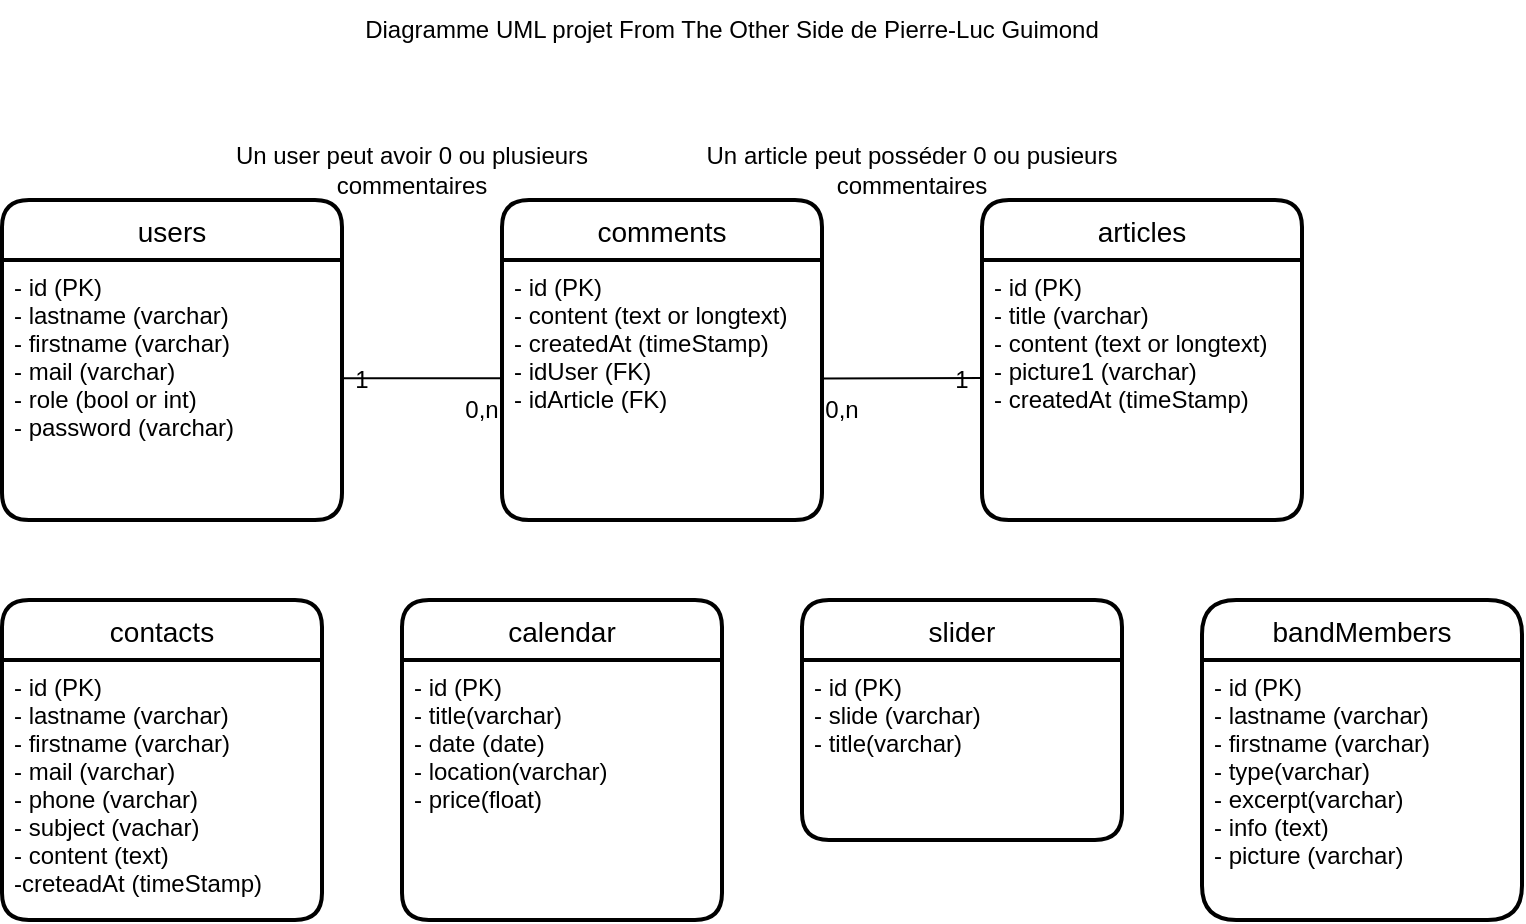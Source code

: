 <mxfile version="16.6.4" type="device"><diagram id="pUfuhi-VIunEiAKqN81J" name="Page-1"><mxGraphModel dx="1181" dy="450" grid="1" gridSize="10" guides="1" tooltips="1" connect="1" arrows="1" fold="1" page="1" pageScale="1" pageWidth="827" pageHeight="1169" math="0" shadow="0"><root><mxCell id="0"/><mxCell id="1" parent="0"/><mxCell id="ts5Azh1gfIHkk4haJoiX-1" value="users" style="swimlane;childLayout=stackLayout;horizontal=1;startSize=30;horizontalStack=0;rounded=1;fontSize=14;fontStyle=0;strokeWidth=2;resizeParent=0;resizeLast=1;shadow=0;dashed=0;align=center;" parent="1" vertex="1"><mxGeometry x="40" y="120" width="170" height="160" as="geometry"/></mxCell><mxCell id="ts5Azh1gfIHkk4haJoiX-2" value="- id (PK)&#10;- lastname (varchar)&#10;- firstname (varchar)&#10;- mail (varchar)&#10;- role (bool or int)&#10;- password (varchar)" style="align=left;strokeColor=none;fillColor=none;spacingLeft=4;fontSize=12;verticalAlign=top;resizable=0;rotatable=0;part=1;" parent="ts5Azh1gfIHkk4haJoiX-1" vertex="1"><mxGeometry y="30" width="170" height="130" as="geometry"/></mxCell><mxCell id="ts5Azh1gfIHkk4haJoiX-3" value="articles" style="swimlane;childLayout=stackLayout;horizontal=1;startSize=30;horizontalStack=0;rounded=1;fontSize=14;fontStyle=0;strokeWidth=2;resizeParent=0;resizeLast=1;shadow=0;dashed=0;align=center;" parent="1" vertex="1"><mxGeometry x="530" y="120" width="160" height="160" as="geometry"/></mxCell><mxCell id="ts5Azh1gfIHkk4haJoiX-4" value="- id (PK)&#10;- title (varchar)&#10;- content (text or longtext)&#10;- picture1 (varchar)&#10;- createdAt (timeStamp)&#10;" style="align=left;strokeColor=none;fillColor=none;spacingLeft=4;fontSize=12;verticalAlign=top;resizable=0;rotatable=0;part=1;" parent="ts5Azh1gfIHkk4haJoiX-3" vertex="1"><mxGeometry y="30" width="160" height="130" as="geometry"/></mxCell><mxCell id="ts5Azh1gfIHkk4haJoiX-8" value="comments" style="swimlane;childLayout=stackLayout;horizontal=1;startSize=30;horizontalStack=0;rounded=1;fontSize=14;fontStyle=0;strokeWidth=2;resizeParent=0;resizeLast=1;shadow=0;dashed=0;align=center;" parent="1" vertex="1"><mxGeometry x="290" y="120" width="160" height="160" as="geometry"/></mxCell><mxCell id="ts5Azh1gfIHkk4haJoiX-9" value="- id (PK)&#10;- content (text or longtext)&#10;- createdAt (timeStamp)&#10;- idUser (FK)&#10;- idArticle (FK)" style="align=left;strokeColor=none;fillColor=none;spacingLeft=4;fontSize=12;verticalAlign=top;resizable=0;rotatable=0;part=1;" parent="ts5Azh1gfIHkk4haJoiX-8" vertex="1"><mxGeometry y="30" width="160" height="130" as="geometry"/></mxCell><mxCell id="ts5Azh1gfIHkk4haJoiX-10" value="contacts" style="swimlane;childLayout=stackLayout;horizontal=1;startSize=30;horizontalStack=0;rounded=1;fontSize=14;fontStyle=0;strokeWidth=2;resizeParent=0;resizeLast=1;shadow=0;dashed=0;align=center;" parent="1" vertex="1"><mxGeometry x="40" y="320" width="160" height="160" as="geometry"/></mxCell><mxCell id="ts5Azh1gfIHkk4haJoiX-11" value="- id (PK)&#10;- lastname (varchar)&#10;- firstname (varchar)&#10;- mail (varchar)&#10;- phone (varchar)&#10;- subject (vachar)&#10;- content (text)&#10;-creteadAt (timeStamp)&#10;&#10;" style="align=left;strokeColor=none;fillColor=none;spacingLeft=4;fontSize=12;verticalAlign=top;resizable=0;rotatable=0;part=1;" parent="ts5Azh1gfIHkk4haJoiX-10" vertex="1"><mxGeometry y="30" width="160" height="130" as="geometry"/></mxCell><mxCell id="ts5Azh1gfIHkk4haJoiX-15" value="calendar" style="swimlane;childLayout=stackLayout;horizontal=1;startSize=30;horizontalStack=0;rounded=1;fontSize=14;fontStyle=0;strokeWidth=2;resizeParent=0;resizeLast=1;shadow=0;dashed=0;align=center;" parent="1" vertex="1"><mxGeometry x="240" y="320" width="160" height="160" as="geometry"/></mxCell><mxCell id="ts5Azh1gfIHkk4haJoiX-16" value="- id (PK)&#10;- title(varchar)&#10;- date (date)&#10;- location(varchar)&#10;- price(float)&#10;&#10;" style="align=left;strokeColor=none;fillColor=none;spacingLeft=4;fontSize=12;verticalAlign=top;resizable=0;rotatable=0;part=1;" parent="ts5Azh1gfIHkk4haJoiX-15" vertex="1"><mxGeometry y="30" width="160" height="130" as="geometry"/></mxCell><mxCell id="ts5Azh1gfIHkk4haJoiX-17" value="slider" style="swimlane;childLayout=stackLayout;horizontal=1;startSize=30;horizontalStack=0;rounded=1;fontSize=14;fontStyle=0;strokeWidth=2;resizeParent=0;resizeLast=1;shadow=0;dashed=0;align=center;" parent="1" vertex="1"><mxGeometry x="440" y="320" width="160" height="120" as="geometry"/></mxCell><mxCell id="ts5Azh1gfIHkk4haJoiX-18" value="- id (PK)&#10;- slide (varchar)&#10;- title(varchar)" style="align=left;strokeColor=none;fillColor=none;spacingLeft=4;fontSize=12;verticalAlign=top;resizable=0;rotatable=0;part=1;" parent="ts5Azh1gfIHkk4haJoiX-17" vertex="1"><mxGeometry y="30" width="160" height="90" as="geometry"/></mxCell><mxCell id="ts5Azh1gfIHkk4haJoiX-20" value="" style="endArrow=none;html=1;rounded=0;exitX=0.995;exitY=0.455;exitDx=0;exitDy=0;entryX=0.005;entryY=0.455;entryDx=0;entryDy=0;entryPerimeter=0;exitPerimeter=0;" parent="1" source="ts5Azh1gfIHkk4haJoiX-2" target="ts5Azh1gfIHkk4haJoiX-9" edge="1"><mxGeometry width="50" height="50" relative="1" as="geometry"><mxPoint x="200" y="210" as="sourcePoint"/><mxPoint x="280" y="210" as="targetPoint"/><Array as="points"/></mxGeometry></mxCell><mxCell id="ts5Azh1gfIHkk4haJoiX-23" value="" style="endArrow=none;html=1;rounded=0;entryX=0.005;entryY=0.454;entryDx=0;entryDy=0;entryPerimeter=0;exitX=0.998;exitY=0.456;exitDx=0;exitDy=0;exitPerimeter=0;" parent="1" source="ts5Azh1gfIHkk4haJoiX-9" target="ts5Azh1gfIHkk4haJoiX-4" edge="1"><mxGeometry width="50" height="50" relative="1" as="geometry"><mxPoint x="450" y="210" as="sourcePoint"/><mxPoint x="540.8" y="210.05" as="targetPoint"/><Array as="points"/></mxGeometry></mxCell><mxCell id="ts5Azh1gfIHkk4haJoiX-25" value="bandMembers" style="swimlane;childLayout=stackLayout;horizontal=1;startSize=30;horizontalStack=0;rounded=1;fontSize=14;fontStyle=0;strokeWidth=2;resizeParent=0;resizeLast=1;shadow=0;dashed=0;align=center;arcSize=19;" parent="1" vertex="1"><mxGeometry x="640" y="320" width="160" height="160" as="geometry"/></mxCell><mxCell id="ts5Azh1gfIHkk4haJoiX-26" value="- id (PK)&#10;- lastname (varchar)&#10;- firstname (varchar)&#10;- type(varchar)&#10;- excerpt(varchar)&#10;- info (text)&#10;- picture (varchar) " style="align=left;strokeColor=none;fillColor=none;spacingLeft=4;fontSize=12;verticalAlign=top;resizable=0;rotatable=0;part=1;" parent="ts5Azh1gfIHkk4haJoiX-25" vertex="1"><mxGeometry y="30" width="160" height="130" as="geometry"/></mxCell><mxCell id="1nt907jAUakRgmlZMDmp-1" value="1" style="text;html=1;strokeColor=none;fillColor=none;align=center;verticalAlign=middle;whiteSpace=wrap;rounded=0;" vertex="1" parent="1"><mxGeometry x="210" y="205" width="20" height="10" as="geometry"/></mxCell><mxCell id="1nt907jAUakRgmlZMDmp-3" value="0,n" style="text;html=1;strokeColor=none;fillColor=none;align=center;verticalAlign=middle;whiteSpace=wrap;rounded=0;" vertex="1" parent="1"><mxGeometry x="270" y="220" width="20" height="10" as="geometry"/></mxCell><mxCell id="1nt907jAUakRgmlZMDmp-4" value="0,n" style="text;html=1;strokeColor=none;fillColor=none;align=center;verticalAlign=middle;whiteSpace=wrap;rounded=0;" vertex="1" parent="1"><mxGeometry x="450" y="220" width="20" height="10" as="geometry"/></mxCell><mxCell id="1nt907jAUakRgmlZMDmp-5" value="1" style="text;html=1;strokeColor=none;fillColor=none;align=center;verticalAlign=middle;whiteSpace=wrap;rounded=0;" vertex="1" parent="1"><mxGeometry x="510" y="205" width="20" height="10" as="geometry"/></mxCell><mxCell id="1nt907jAUakRgmlZMDmp-11" value="Un article peut posséder 0 ou pusieurs commentaires" style="text;html=1;strokeColor=none;fillColor=none;align=center;verticalAlign=middle;whiteSpace=wrap;rounded=0;" vertex="1" parent="1"><mxGeometry x="370" y="90" width="250" height="30" as="geometry"/></mxCell><mxCell id="1nt907jAUakRgmlZMDmp-12" value="Un user peut avoir 0 ou plusieurs commentaires" style="text;html=1;strokeColor=none;fillColor=none;align=center;verticalAlign=middle;whiteSpace=wrap;rounded=0;" vertex="1" parent="1"><mxGeometry x="130" y="90" width="230" height="30" as="geometry"/></mxCell><mxCell id="1nt907jAUakRgmlZMDmp-13" value="Diagramme UML projet From The Other Side de Pierre-Luc Guimond" style="text;html=1;strokeColor=none;fillColor=none;align=center;verticalAlign=middle;whiteSpace=wrap;rounded=0;" vertex="1" parent="1"><mxGeometry x="220" y="20" width="370" height="30" as="geometry"/></mxCell></root></mxGraphModel></diagram></mxfile>